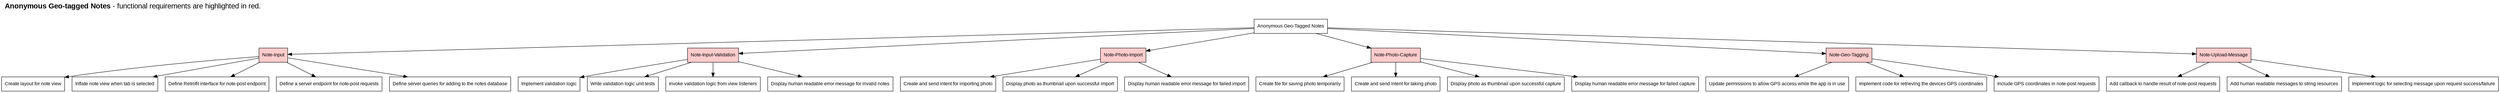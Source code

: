 digraph L {
    fontsize = 18
    fontname = Arial
    labelloc = "t"
    labeljust = "l"
    rankdir="TB"

    // System feature title
    label = <<b>Anonymous Geo-tagged Notes</b> - functional requirements are highlighted in red.<br/><br/>>

    // System feature
    node [shape=record fontname=Arial fontsize=12]
    0 [label="Anonymous Geo-Tagged Notes"]

    // Functional requirements
    node [style=filled fillcolor="#FFCCCC"]
    1 [label="Note-Input"]
    2 [label="Note-Input-Validation"]
    3 [label="Note-Photo-Import"]
    4 [label="Note-Photo-Capture"]
    5 [label="Note-Geo-Tagging"]
    6 [label="Note-Upload-Message"]
    node [fillcolor="#FFFFFF"]
    0 -> 1, 2, 3, 4, 5, 6

    // Sub-tasks of func-req-1
    1.1 [label="Create layout for note view"]
    1.2 [label="Inflate note view when tab is selected"]
    1.3 [label="Define Retrofit interface for note-post endpoint"]
    1.4 [label="Define a server endpoint for note-post requests"]
    1.5 [label="Define server queries for adding to the notes database"]
    1 -> 1.1, 1.2, 1.3, 1.4, 1.5

    // Sub-tasks of func-req-2
    2.1 [label="Implement validation logic"]
    2.2 [label="Write validation logic unit tests"]
    2.3 [label="Invoke validation logic from view listeners"]
    2.4 [label="Display human readable error message for invalid notes"]
    2 -> 2.1, 2.2, 2.3, 2.4

    // Sub-tasks of func-req-3
    3.1 [label="Create and send intent for importing photo"]
    3.2 [label="Display photo as thumbnail upon successful import"]
    3.3 [label="Display human readable error message for failed import"]
    3 -> 3.1, 3.2, 3.3

    // Sub-tasks of func-req-4
    4.1 [label="Create file for saving photo temporarily"]
    4.2 [label="Create and send intent for taking photo"]
    4.3 [label="Display photo as thumbnail upon successful capture"]
    4.4 [label="Display human readable error message for failed capture"]
    4 -> 4.1, 4.2, 4.3, 4.4

    // Sub-tasks of func-req-5
    5.1 [label="Update permissions to allow GPS access while the app is in use"]
    5.2 [label="Implement code for retrieving the devices GPS coordinates"]
    5.3 [label="Include GPS coordinates in note-post requests"]
    5 -> 5.1, 5.2, 5.3

    // Sub-tasks of func-req-6
    6.1 [label="Add callback to handle result of note-post requests"]
    6.2 [label="Add human readable messages to string resources"]
    6.3 [label="Implement logic for selecting message upon request success/failure"]
    6 -> 6.1, 6.2, 6.3
}